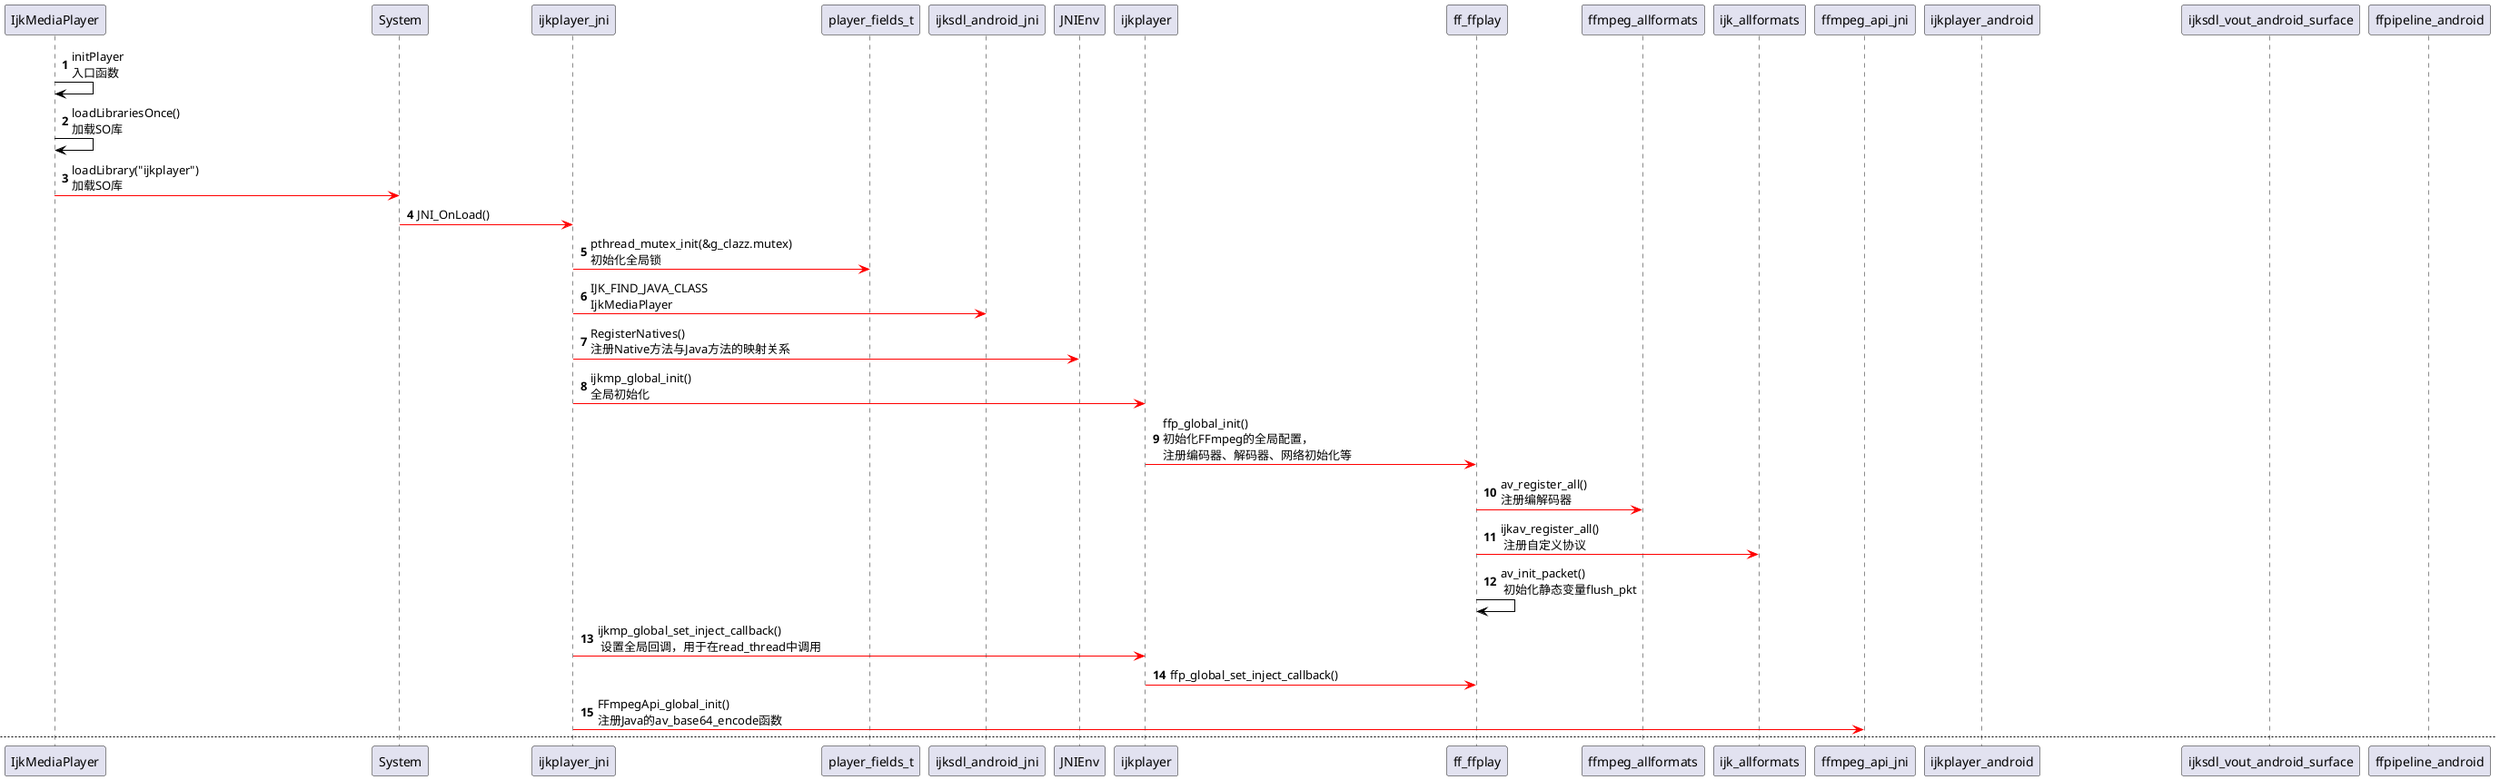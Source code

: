 @startuml
autonumber

IjkMediaPlayer [#000000]-> IjkMediaPlayer:initPlayer\n入口函数

IjkMediaPlayer [#000000]-> IjkMediaPlayer:loadLibrariesOnce()\n加载SO库

IjkMediaPlayer [#FF0000]-> System:loadLibrary("ijkplayer")\n加载SO库

System [#FF0000]-> ijkplayer_jni:JNI_OnLoad()

ijkplayer_jni [#FF0000]-> player_fields_t:pthread_mutex_init(&g_clazz.mutex)\n初始化全局锁

ijkplayer_jni [#FF0000]-> ijksdl_android_jni:IJK_FIND_JAVA_CLASS\nIjkMediaPlayer

ijkplayer_jni [#FF0000]-> JNIEnv:RegisterNatives()\n注册Native方法与Java方法的映射关系

ijkplayer_jni [#FF0000]-> ijkplayer:ijkmp_global_init()\n全局初始化

ijkplayer [#FF0000]-> ff_ffplay:ffp_global_init()\n初始化FFmpeg的全局配置，\n注册编码器、解码器、网络初始化等

ff_ffplay [#FF0000]-> ffmpeg_allformats:av_register_all()\n注册编解码器

ff_ffplay [#FF0000]-> ijk_allformats:ijkav_register_all()\n 注册自定义协议

ff_ffplay [#000000]-> ff_ffplay:av_init_packet()\n 初始化静态变量flush_pkt

ijkplayer_jni [#FF0000]-> ijkplayer:ijkmp_global_set_inject_callback() \n 设置全局回调，用于在read_thread中调用

ijkplayer [#FF0000]-> ff_ffplay:ffp_global_set_inject_callback()


ijkplayer_jni [#FF0000]-> ffmpeg_api_jni:FFmpegApi_global_init()\n注册Java的av_base64_encode函数

newpage

IjkMediaPlayer [#000000]-> IjkMediaPlayer:调用Init\ninitNativeOnce()

IjkMediaPlayer [#000000]-> IjkMediaPlayer:初始化\nnative_init

IjkMediaPlayer [#FF0000]-> ijkplayer_jni:初始化C层\nIjkMediaPlayer_native_init

ijkplayer_jni [#FF0000]-> ijkplayer:初始化LOG函数\nMPTRACE

newpage

IjkMediaPlayer [#000000]-> IjkMediaPlayer:native_setup

IjkMediaPlayer [#FF0000]-> ijkplayer_jni:初始化MediaPlayer\nnative_setup(IjkMediaPlayer)

ijkplayer_jni [#FF0000]-> ijkplayer_android:创建IjkMediaPlayer, 其中包含消息线程、线程锁、FFPlayer、数据源等\nijkmp_android_create()

ijkplayer_android [#FF0000]-> ijkplayer:创建IjkMediaPlayer\nijkmp_create(msg_loop)

ijkplayer [#FF0000]-> ff_ffplay:创建FFPlayer，其中包含了所有FFmpeg所需必须的参数\nffp_create()

ijkplayer_android [#FF0000]-> ijksdl_vout_android_surface:创建视频输出\nSDL_VoutAndroid_CreateForAndroidSurface()

ijkplayer_android [#FF0000]-> ffpipeline_android:创建视频编码、解码管道等\nffpipeline_create_from_android()

ijkplayer_jni [#000000]-> ijkplayer_jni:给Java层设置MediaPlayer实例\njni_set_media_player()

ijkplayer_jni [#FF0000]-> ijkplayer:为C层设置Java的IJKMediaPalyer的实例\nijkmp_set_weak_thiz

ijkplayer_jni [#FF0000]-> ijkplayer:ijkmp_set_inject_opaque()

ijkplayer [#FF0000]-> ff_ffplay:TODO\nffp_set_inject_opaque()

ijkplayer_jni [#FF0000]-> ijkplayer:设置KIO相关\nijkmp_set_ijkio_inject_opaque()

ijkplayer_jni [#000000]-> ijkplayer_jni:设置解码器回调\nijkmp_android_set_mediacodec_select_callback()

newpage

IjkMediaPlayer [#000000]-> IjkMediaPlayer:_setDataSource(String path, String[] keys, String[] values)

IjkMediaPlayer [#FF0000]-> ijkplayer_jni:setDataSourceAndHeaders()

ijkplayer_jni [#FF0000]-> ijkplayer:设置数据源URL\nijkmp_set_data_source(url);

ijkplayer [#000000]-> ijkplayer:ijkmp_set_data_source_l(url)

newpage

IjkMediaPlayer [#000000]-> IjkMediaPlayer:So卸载时\nunLoadLibrary();

System [#FF0000]-> ijkplayer_jni:卸载SO时触发OnUnLoad\nJNI_OnUnload()

@enduml